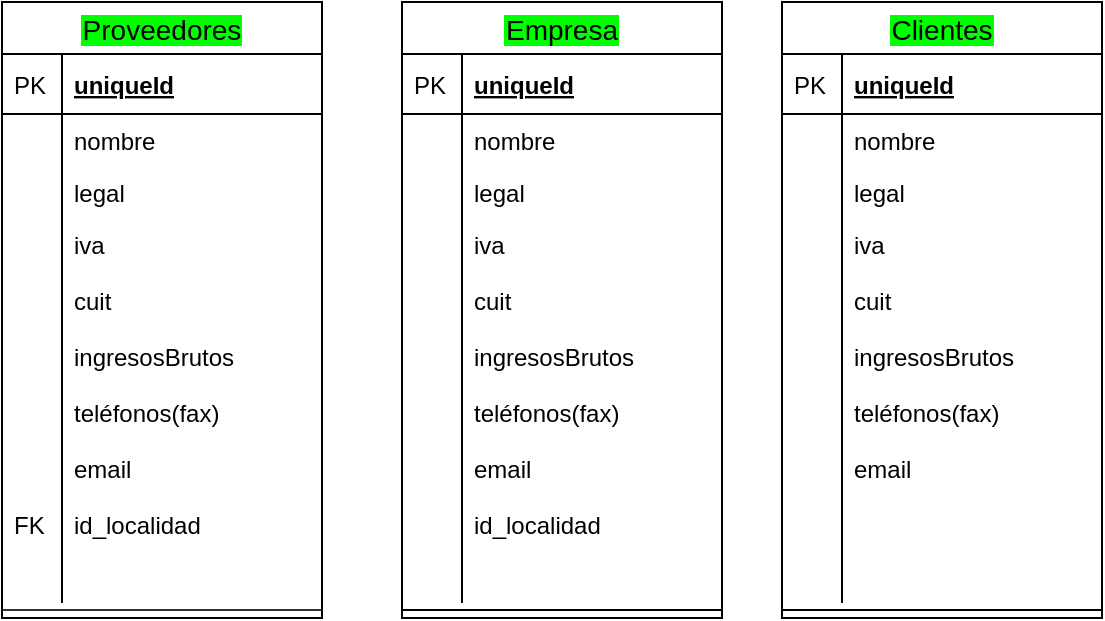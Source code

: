 <mxfile version="12.9.13" type="github">
  <diagram name="Page-1" id="e7e014a7-5840-1c2e-5031-d8a46d1fe8dd">
    <mxGraphModel dx="801" dy="434" grid="1" gridSize="10" guides="1" tooltips="1" connect="1" arrows="1" fold="1" page="1" pageScale="1" pageWidth="1169" pageHeight="826" background="#ffffff" math="0" shadow="0">
      <root>
        <mxCell id="0" />
        <mxCell id="1" parent="0" />
        <mxCell id="P_5spWbuhSDXQZLo86E_-65" value="Proveedores" style="swimlane;fontStyle=0;childLayout=stackLayout;horizontal=1;startSize=26;horizontalStack=0;resizeParent=1;resizeParentMax=0;resizeLast=0;collapsible=1;marginBottom=0;align=center;fontSize=14;labelBackgroundColor=#00FF00;" parent="1" vertex="1">
          <mxGeometry x="80" y="150" width="160" height="308" as="geometry" />
        </mxCell>
        <mxCell id="P_5spWbuhSDXQZLo86E_-66" value="uniqueId" style="shape=partialRectangle;top=0;left=0;right=0;bottom=1;align=left;verticalAlign=middle;fillColor=none;spacingLeft=34;spacingRight=4;overflow=hidden;rotatable=0;points=[[0,0.5],[1,0.5]];portConstraint=eastwest;dropTarget=0;fontStyle=5;fontSize=12;" parent="P_5spWbuhSDXQZLo86E_-65" vertex="1">
          <mxGeometry y="26" width="160" height="30" as="geometry" />
        </mxCell>
        <mxCell id="P_5spWbuhSDXQZLo86E_-67" value="PK" style="shape=partialRectangle;top=0;left=0;bottom=0;fillColor=none;align=left;verticalAlign=middle;spacingLeft=4;spacingRight=4;overflow=hidden;rotatable=0;points=[];portConstraint=eastwest;part=1;fontSize=12;" parent="P_5spWbuhSDXQZLo86E_-66" vertex="1" connectable="0">
          <mxGeometry width="30" height="30" as="geometry" />
        </mxCell>
        <mxCell id="P_5spWbuhSDXQZLo86E_-68" value="nombre&#xa;" style="shape=partialRectangle;top=0;left=0;right=0;bottom=0;align=left;verticalAlign=top;fillColor=none;spacingLeft=34;spacingRight=4;overflow=hidden;rotatable=0;points=[[0,0.5],[1,0.5]];portConstraint=eastwest;dropTarget=0;fontSize=12;" parent="P_5spWbuhSDXQZLo86E_-65" vertex="1">
          <mxGeometry y="56" width="160" height="26" as="geometry" />
        </mxCell>
        <mxCell id="P_5spWbuhSDXQZLo86E_-69" value="" style="shape=partialRectangle;top=0;left=0;bottom=0;fillColor=none;align=left;verticalAlign=top;spacingLeft=4;spacingRight=4;overflow=hidden;rotatable=0;points=[];portConstraint=eastwest;part=1;fontSize=12;" parent="P_5spWbuhSDXQZLo86E_-68" vertex="1" connectable="0">
          <mxGeometry width="30" height="26" as="geometry" />
        </mxCell>
        <mxCell id="P_5spWbuhSDXQZLo86E_-70" value="legal" style="shape=partialRectangle;top=0;left=0;right=0;bottom=0;align=left;verticalAlign=top;fillColor=none;spacingLeft=34;spacingRight=4;overflow=hidden;rotatable=0;points=[[0,0.5],[1,0.5]];portConstraint=eastwest;dropTarget=0;fontSize=12;" parent="P_5spWbuhSDXQZLo86E_-65" vertex="1">
          <mxGeometry y="82" width="160" height="26" as="geometry" />
        </mxCell>
        <mxCell id="P_5spWbuhSDXQZLo86E_-71" value="" style="shape=partialRectangle;top=0;left=0;bottom=0;fillColor=none;align=left;verticalAlign=top;spacingLeft=4;spacingRight=4;overflow=hidden;rotatable=0;points=[];portConstraint=eastwest;part=1;fontSize=12;" parent="P_5spWbuhSDXQZLo86E_-70" vertex="1" connectable="0">
          <mxGeometry width="30" height="26" as="geometry" />
        </mxCell>
        <mxCell id="P_5spWbuhSDXQZLo86E_-72" value="iva&#xa;&#xa;cuit&#xa;&#xa;ingresosBrutos&#xa;&#xa;teléfonos(fax)&#xa;&#xa;email&#xa;&#xa;id_localidad&#xa;" style="shape=partialRectangle;top=0;left=0;right=0;bottom=0;align=left;verticalAlign=top;fillColor=none;spacingLeft=34;spacingRight=4;overflow=hidden;rotatable=0;points=[[0,0.5],[1,0.5]];portConstraint=eastwest;dropTarget=0;fontSize=12;" parent="P_5spWbuhSDXQZLo86E_-65" vertex="1">
          <mxGeometry y="108" width="160" height="192" as="geometry" />
        </mxCell>
        <mxCell id="P_5spWbuhSDXQZLo86E_-73" value="&#xa;&#xa;&#xa;&#xa;&#xa;&#xa;&#xa;&#xa;&#xa;&#xa;FK" style="shape=partialRectangle;top=0;left=0;bottom=0;fillColor=none;align=left;verticalAlign=top;spacingLeft=4;spacingRight=4;overflow=hidden;rotatable=0;points=[];portConstraint=eastwest;part=1;fontSize=12;" parent="P_5spWbuhSDXQZLo86E_-72" vertex="1" connectable="0">
          <mxGeometry width="30" height="192" as="geometry" />
        </mxCell>
        <mxCell id="d-uplIfQZHYLifrwa2tD-13" value="" style="line;strokeWidth=1;fillColor=none;align=left;verticalAlign=middle;spacingTop=-1;spacingLeft=3;spacingRight=3;rotatable=0;labelPosition=right;points=[];portConstraint=eastwest;fontSize=12;labelBackgroundColor=#004C99;opacity=80;" vertex="1" parent="P_5spWbuhSDXQZLo86E_-65">
          <mxGeometry y="300" width="160" height="8" as="geometry" />
        </mxCell>
        <mxCell id="d-uplIfQZHYLifrwa2tD-16" value="Empresa" style="swimlane;fontStyle=0;childLayout=stackLayout;horizontal=1;startSize=26;horizontalStack=0;resizeParent=1;resizeParentMax=0;resizeLast=0;collapsible=1;marginBottom=0;align=center;fontSize=14;labelBackgroundColor=#00FF00;" vertex="1" parent="1">
          <mxGeometry x="280" y="150" width="160" height="308" as="geometry" />
        </mxCell>
        <mxCell id="d-uplIfQZHYLifrwa2tD-17" value="uniqueId" style="shape=partialRectangle;top=0;left=0;right=0;bottom=1;align=left;verticalAlign=middle;fillColor=none;spacingLeft=34;spacingRight=4;overflow=hidden;rotatable=0;points=[[0,0.5],[1,0.5]];portConstraint=eastwest;dropTarget=0;fontStyle=5;fontSize=12;" vertex="1" parent="d-uplIfQZHYLifrwa2tD-16">
          <mxGeometry y="26" width="160" height="30" as="geometry" />
        </mxCell>
        <mxCell id="d-uplIfQZHYLifrwa2tD-18" value="PK" style="shape=partialRectangle;top=0;left=0;bottom=0;fillColor=none;align=left;verticalAlign=middle;spacingLeft=4;spacingRight=4;overflow=hidden;rotatable=0;points=[];portConstraint=eastwest;part=1;fontSize=12;" vertex="1" connectable="0" parent="d-uplIfQZHYLifrwa2tD-17">
          <mxGeometry width="30" height="30" as="geometry" />
        </mxCell>
        <mxCell id="d-uplIfQZHYLifrwa2tD-19" value="nombre&#xa;" style="shape=partialRectangle;top=0;left=0;right=0;bottom=0;align=left;verticalAlign=top;fillColor=none;spacingLeft=34;spacingRight=4;overflow=hidden;rotatable=0;points=[[0,0.5],[1,0.5]];portConstraint=eastwest;dropTarget=0;fontSize=12;" vertex="1" parent="d-uplIfQZHYLifrwa2tD-16">
          <mxGeometry y="56" width="160" height="26" as="geometry" />
        </mxCell>
        <mxCell id="d-uplIfQZHYLifrwa2tD-20" value="" style="shape=partialRectangle;top=0;left=0;bottom=0;fillColor=none;align=left;verticalAlign=top;spacingLeft=4;spacingRight=4;overflow=hidden;rotatable=0;points=[];portConstraint=eastwest;part=1;fontSize=12;" vertex="1" connectable="0" parent="d-uplIfQZHYLifrwa2tD-19">
          <mxGeometry width="30" height="26" as="geometry" />
        </mxCell>
        <mxCell id="d-uplIfQZHYLifrwa2tD-21" value="legal" style="shape=partialRectangle;top=0;left=0;right=0;bottom=0;align=left;verticalAlign=top;fillColor=none;spacingLeft=34;spacingRight=4;overflow=hidden;rotatable=0;points=[[0,0.5],[1,0.5]];portConstraint=eastwest;dropTarget=0;fontSize=12;" vertex="1" parent="d-uplIfQZHYLifrwa2tD-16">
          <mxGeometry y="82" width="160" height="26" as="geometry" />
        </mxCell>
        <mxCell id="d-uplIfQZHYLifrwa2tD-22" value="" style="shape=partialRectangle;top=0;left=0;bottom=0;fillColor=none;align=left;verticalAlign=top;spacingLeft=4;spacingRight=4;overflow=hidden;rotatable=0;points=[];portConstraint=eastwest;part=1;fontSize=12;" vertex="1" connectable="0" parent="d-uplIfQZHYLifrwa2tD-21">
          <mxGeometry width="30" height="26" as="geometry" />
        </mxCell>
        <mxCell id="d-uplIfQZHYLifrwa2tD-23" value="iva&#xa;&#xa;cuit&#xa;&#xa;ingresosBrutos&#xa;&#xa;teléfonos(fax)&#xa;&#xa;email&#xa;&#xa;id_localidad&#xa; " style="shape=partialRectangle;top=0;left=0;right=0;bottom=0;align=left;verticalAlign=top;fillColor=none;spacingLeft=34;spacingRight=4;overflow=hidden;rotatable=0;points=[[0,0.5],[1,0.5]];portConstraint=eastwest;dropTarget=0;fontSize=12;" vertex="1" parent="d-uplIfQZHYLifrwa2tD-16">
          <mxGeometry y="108" width="160" height="192" as="geometry" />
        </mxCell>
        <mxCell id="d-uplIfQZHYLifrwa2tD-24" value="" style="shape=partialRectangle;top=0;left=0;bottom=0;fillColor=none;align=left;verticalAlign=top;spacingLeft=4;spacingRight=4;overflow=hidden;rotatable=0;points=[];portConstraint=eastwest;part=1;fontSize=12;" vertex="1" connectable="0" parent="d-uplIfQZHYLifrwa2tD-23">
          <mxGeometry width="30" height="192" as="geometry" />
        </mxCell>
        <mxCell id="d-uplIfQZHYLifrwa2tD-25" value="" style="line;strokeWidth=1;fillColor=none;align=left;verticalAlign=middle;spacingTop=-1;spacingLeft=3;spacingRight=3;rotatable=0;labelPosition=right;points=[];portConstraint=eastwest;fontSize=12;labelBackgroundColor=#004C99;" vertex="1" parent="d-uplIfQZHYLifrwa2tD-16">
          <mxGeometry y="300" width="160" height="8" as="geometry" />
        </mxCell>
        <mxCell id="d-uplIfQZHYLifrwa2tD-26" value="Clientes" style="swimlane;fontStyle=0;childLayout=stackLayout;horizontal=1;startSize=26;horizontalStack=0;resizeParent=1;resizeParentMax=0;resizeLast=0;collapsible=1;marginBottom=0;align=center;fontSize=14;labelBackgroundColor=#00FF00;" vertex="1" parent="1">
          <mxGeometry x="470" y="150" width="160" height="308" as="geometry" />
        </mxCell>
        <mxCell id="d-uplIfQZHYLifrwa2tD-27" value="uniqueId" style="shape=partialRectangle;top=0;left=0;right=0;bottom=1;align=left;verticalAlign=middle;fillColor=none;spacingLeft=34;spacingRight=4;overflow=hidden;rotatable=0;points=[[0,0.5],[1,0.5]];portConstraint=eastwest;dropTarget=0;fontStyle=5;fontSize=12;" vertex="1" parent="d-uplIfQZHYLifrwa2tD-26">
          <mxGeometry y="26" width="160" height="30" as="geometry" />
        </mxCell>
        <mxCell id="d-uplIfQZHYLifrwa2tD-28" value="PK" style="shape=partialRectangle;top=0;left=0;bottom=0;fillColor=none;align=left;verticalAlign=middle;spacingLeft=4;spacingRight=4;overflow=hidden;rotatable=0;points=[];portConstraint=eastwest;part=1;fontSize=12;" vertex="1" connectable="0" parent="d-uplIfQZHYLifrwa2tD-27">
          <mxGeometry width="30" height="30" as="geometry" />
        </mxCell>
        <mxCell id="d-uplIfQZHYLifrwa2tD-29" value="nombre&#xa;" style="shape=partialRectangle;top=0;left=0;right=0;bottom=0;align=left;verticalAlign=top;fillColor=none;spacingLeft=34;spacingRight=4;overflow=hidden;rotatable=0;points=[[0,0.5],[1,0.5]];portConstraint=eastwest;dropTarget=0;fontSize=12;" vertex="1" parent="d-uplIfQZHYLifrwa2tD-26">
          <mxGeometry y="56" width="160" height="26" as="geometry" />
        </mxCell>
        <mxCell id="d-uplIfQZHYLifrwa2tD-30" value="" style="shape=partialRectangle;top=0;left=0;bottom=0;fillColor=none;align=left;verticalAlign=top;spacingLeft=4;spacingRight=4;overflow=hidden;rotatable=0;points=[];portConstraint=eastwest;part=1;fontSize=12;" vertex="1" connectable="0" parent="d-uplIfQZHYLifrwa2tD-29">
          <mxGeometry width="30" height="26" as="geometry" />
        </mxCell>
        <mxCell id="d-uplIfQZHYLifrwa2tD-31" value="legal" style="shape=partialRectangle;top=0;left=0;right=0;bottom=0;align=left;verticalAlign=top;fillColor=none;spacingLeft=34;spacingRight=4;overflow=hidden;rotatable=0;points=[[0,0.5],[1,0.5]];portConstraint=eastwest;dropTarget=0;fontSize=12;" vertex="1" parent="d-uplIfQZHYLifrwa2tD-26">
          <mxGeometry y="82" width="160" height="26" as="geometry" />
        </mxCell>
        <mxCell id="d-uplIfQZHYLifrwa2tD-32" value="" style="shape=partialRectangle;top=0;left=0;bottom=0;fillColor=none;align=left;verticalAlign=top;spacingLeft=4;spacingRight=4;overflow=hidden;rotatable=0;points=[];portConstraint=eastwest;part=1;fontSize=12;" vertex="1" connectable="0" parent="d-uplIfQZHYLifrwa2tD-31">
          <mxGeometry width="30" height="26" as="geometry" />
        </mxCell>
        <mxCell id="d-uplIfQZHYLifrwa2tD-33" value="iva&#xa;&#xa;cuit&#xa;&#xa;ingresosBrutos&#xa;&#xa;teléfonos(fax)&#xa;&#xa;email" style="shape=partialRectangle;top=0;left=0;right=0;bottom=0;align=left;verticalAlign=top;fillColor=none;spacingLeft=34;spacingRight=4;overflow=hidden;rotatable=0;points=[[0,0.5],[1,0.5]];portConstraint=eastwest;dropTarget=0;fontSize=12;" vertex="1" parent="d-uplIfQZHYLifrwa2tD-26">
          <mxGeometry y="108" width="160" height="192" as="geometry" />
        </mxCell>
        <mxCell id="d-uplIfQZHYLifrwa2tD-34" value="" style="shape=partialRectangle;top=0;left=0;bottom=0;fillColor=none;align=left;verticalAlign=top;spacingLeft=4;spacingRight=4;overflow=hidden;rotatable=0;points=[];portConstraint=eastwest;part=1;fontSize=12;" vertex="1" connectable="0" parent="d-uplIfQZHYLifrwa2tD-33">
          <mxGeometry width="30" height="192" as="geometry" />
        </mxCell>
        <mxCell id="d-uplIfQZHYLifrwa2tD-35" value="" style="line;strokeWidth=1;fillColor=none;align=left;verticalAlign=middle;spacingTop=-1;spacingLeft=3;spacingRight=3;rotatable=0;labelPosition=right;points=[];portConstraint=eastwest;fontSize=12;labelBackgroundColor=#004C99;" vertex="1" parent="d-uplIfQZHYLifrwa2tD-26">
          <mxGeometry y="300" width="160" height="8" as="geometry" />
        </mxCell>
      </root>
    </mxGraphModel>
  </diagram>
</mxfile>
